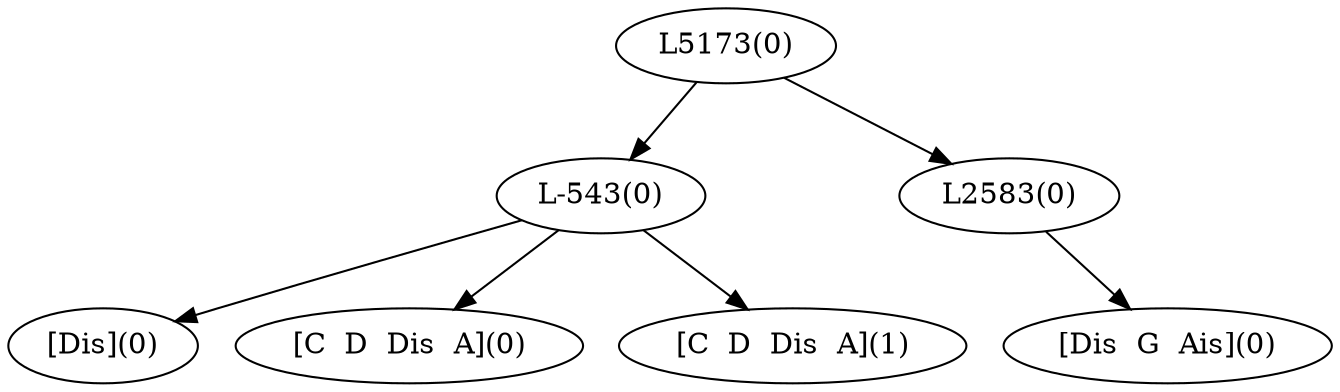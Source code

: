 digraph sample{
"L-543(0)"->"[Dis](0)"
"L-543(0)"->"[C  D  Dis  A](0)"
"L-543(0)"->"[C  D  Dis  A](1)"
"L2583(0)"->"[Dis  G  Ais](0)"
"L5173(0)"->"L-543(0)"
"L5173(0)"->"L2583(0)"
{rank = min; "L5173(0)"}
{rank = same; "L-543(0)"; "L2583(0)";}
{rank = max; "[C  D  Dis  A](0)"; "[C  D  Dis  A](1)"; "[Dis  G  Ais](0)"; "[Dis](0)";}
}
